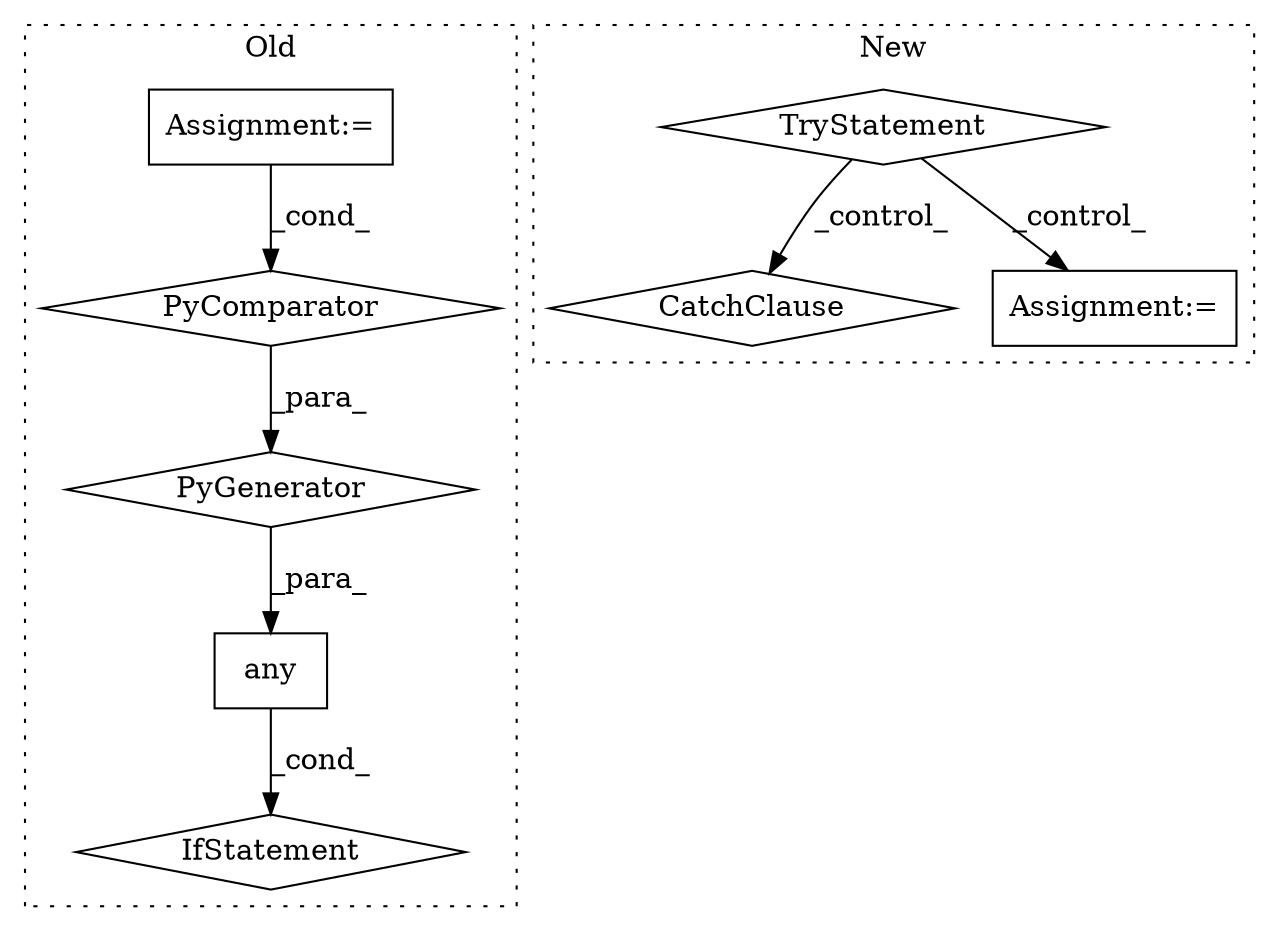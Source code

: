 digraph G {
subgraph cluster0 {
1 [label="any" a="32" s="6790,6957" l="13,-3" shape="box"];
4 [label="IfStatement" a="25" s="6786,6954" l="4,2" shape="diamond"];
5 [label="Assignment:=" a="7" s="6610" l="24" shape="box"];
6 [label="PyComparator" a="113" s="6902" l="49" shape="diamond"];
7 [label="PyGenerator" a="107" s="6803" l="154" shape="diamond"];
label = "Old";
style="dotted";
}
subgraph cluster1 {
2 [label="CatchClause" a="12" s="6934,6957" l="11,2" shape="diamond"];
3 [label="TryStatement" a="54" s="6835" l="4" shape="diamond"];
8 [label="Assignment:=" a="7" s="6853" l="1" shape="box"];
label = "New";
style="dotted";
}
1 -> 4 [label="_cond_"];
3 -> 2 [label="_control_"];
3 -> 8 [label="_control_"];
5 -> 6 [label="_cond_"];
6 -> 7 [label="_para_"];
7 -> 1 [label="_para_"];
}